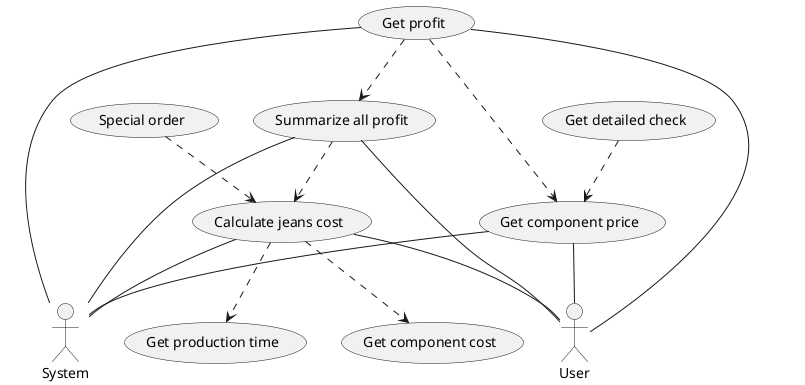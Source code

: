 @startuml
'https://plantuml.com/use-case-diagram

:System: as Admin

(Summarize all profit) as (Summarize_all_profit)
(Calculate jeans cost) as (Calculate_jeans_cost)
(Get detailed check) as (Get_detailed_check)
(Get component price) as (Get_component_price)
(Get profit) as (Get_profit)
(Get component cost) as (Get_component_cost)
(Special order) as (Special_order)
(Get production time) as (Get_production_time)




(Summarize_all_profit) ..> (Calculate_jeans_cost)
(Special_order) ..> (Calculate_jeans_cost)
(Calculate_jeans_cost) ..> (Get_component_cost)
(Calculate_jeans_cost) ..> (Get_production_time)
(Get_detailed_check)..> (Get_component_price)
(Get_profit)..> (Get_component_price)
(Get_profit)..> (Summarize_all_profit)
(Get_profit)-- Admin
(Calculate_jeans_cost)-- Admin
(Summarize_all_profit)--Admin
(Get_component_price)-- Admin
(Get_profit)-- User
(Calculate_jeans_cost)-- User
(Summarize_all_profit)-- User
(Get_component_price)-- User


@enduml